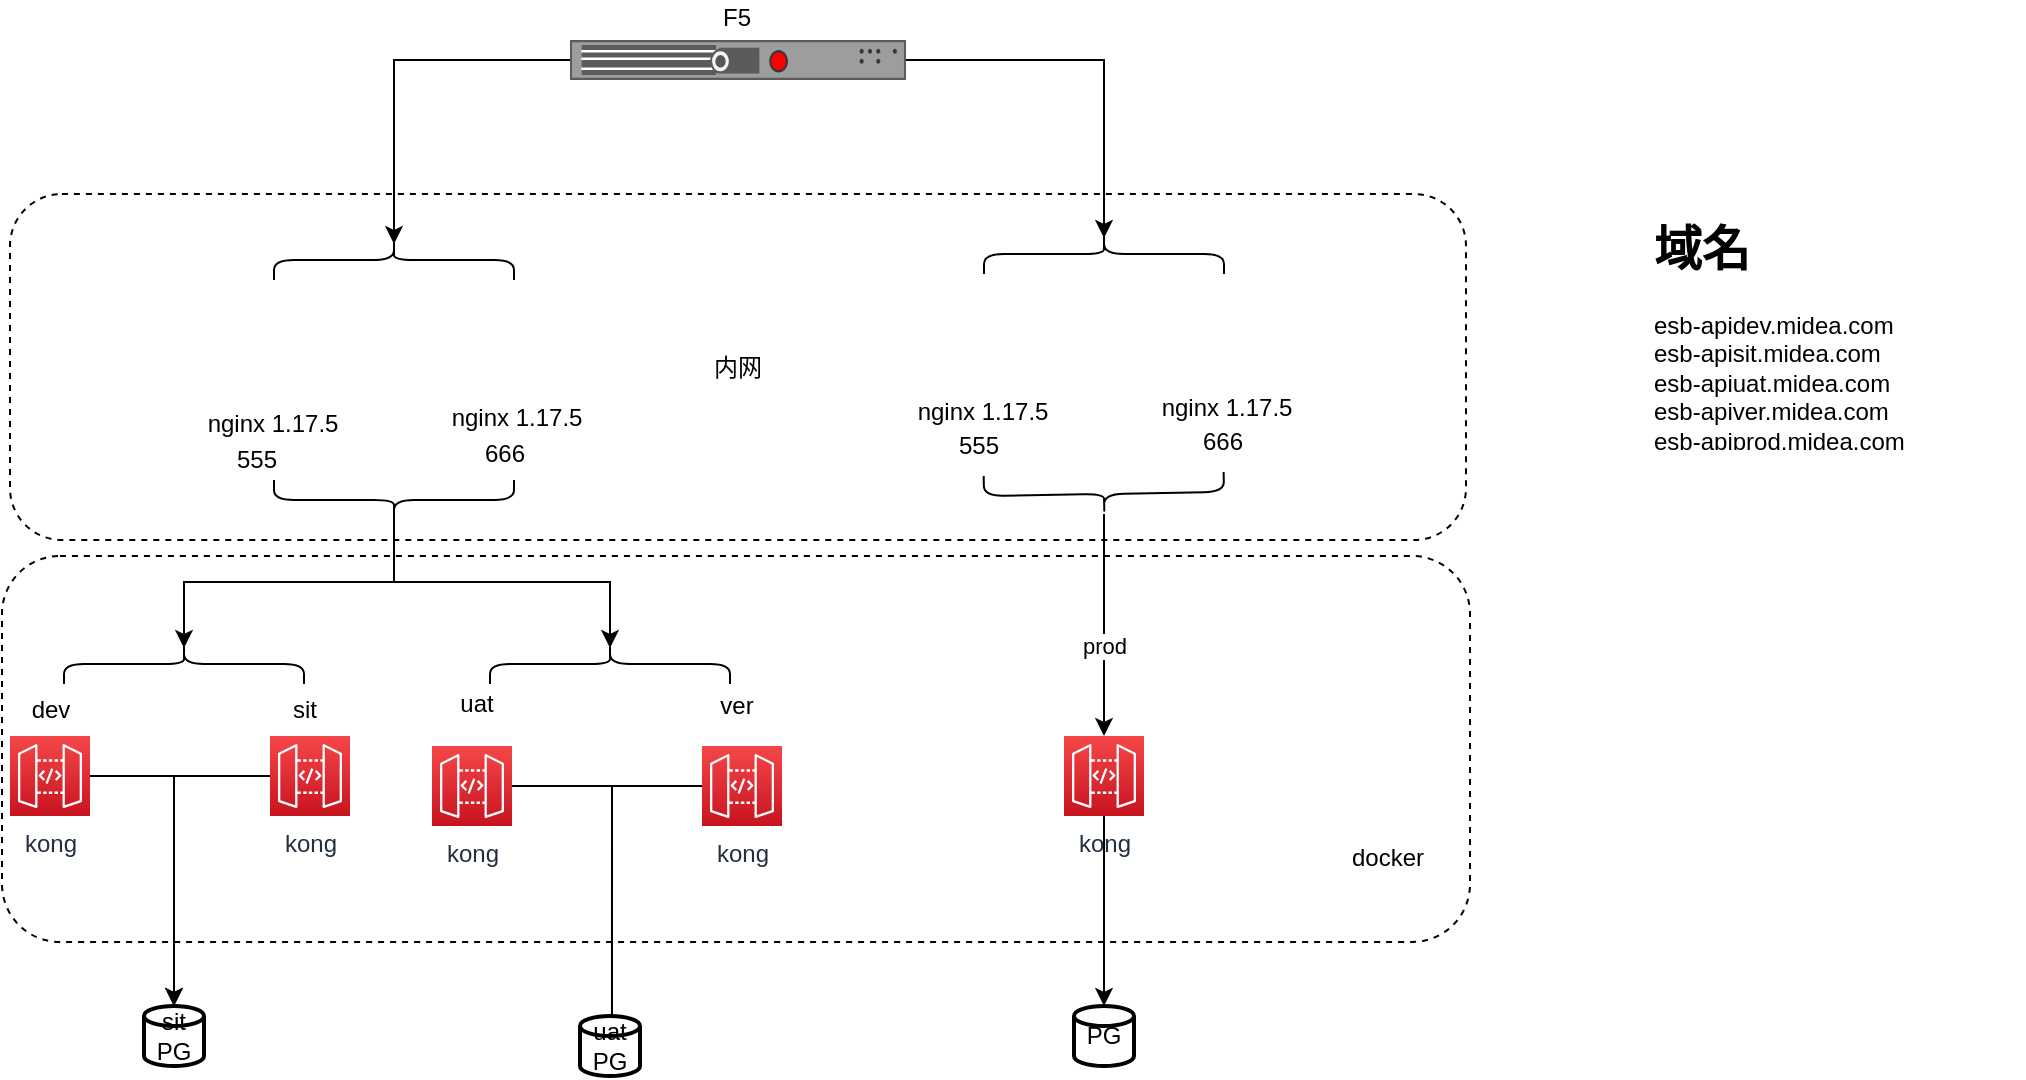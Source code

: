 <mxfile version="14.8.3" type="github">
  <diagram id="kduv379LIr5jAOSpMAY8" name="Page-1">
    <mxGraphModel dx="1426" dy="724" grid="0" gridSize="10" guides="1" tooltips="1" connect="1" arrows="1" fold="1" page="1" pageScale="1" pageWidth="827" pageHeight="1169" math="0" shadow="0">
      <root>
        <mxCell id="0" />
        <mxCell id="1" parent="0" />
        <mxCell id="7TP2NFPiy9ONUSQoUl90-53" style="edgeStyle=orthogonalEdgeStyle;rounded=0;orthogonalLoop=1;jettySize=auto;html=1;entryX=0.1;entryY=0.5;entryDx=0;entryDy=0;entryPerimeter=0;" edge="1" parent="1" source="IUY-bVCzfTj49yKa2Lh3-29" target="7TP2NFPiy9ONUSQoUl90-21">
          <mxGeometry relative="1" as="geometry" />
        </mxCell>
        <mxCell id="7TP2NFPiy9ONUSQoUl90-64" style="edgeStyle=orthogonalEdgeStyle;rounded=0;orthogonalLoop=1;jettySize=auto;html=1;entryX=0.1;entryY=0.5;entryDx=0;entryDy=0;entryPerimeter=0;" edge="1" parent="1" source="IUY-bVCzfTj49yKa2Lh3-29" target="7TP2NFPiy9ONUSQoUl90-19">
          <mxGeometry relative="1" as="geometry" />
        </mxCell>
        <mxCell id="IUY-bVCzfTj49yKa2Lh3-29" value="" style="strokeColor=#666666;html=1;labelPosition=right;align=left;spacingLeft=15;shadow=0;dashed=0;outlineConnect=0;shape=mxgraph.rack.f5.arx_500;" parent="1" vertex="1">
          <mxGeometry x="320" y="20" width="168" height="20" as="geometry" />
        </mxCell>
        <mxCell id="IUY-bVCzfTj49yKa2Lh3-38" style="edgeStyle=orthogonalEdgeStyle;rounded=0;orthogonalLoop=1;jettySize=auto;html=1;" parent="1" source="IUY-bVCzfTj49yKa2Lh3-35" target="IUY-bVCzfTj49yKa2Lh3-37" edge="1">
          <mxGeometry relative="1" as="geometry" />
        </mxCell>
        <mxCell id="IUY-bVCzfTj49yKa2Lh3-35" value="kong" style="points=[[0,0,0],[0.25,0,0],[0.5,0,0],[0.75,0,0],[1,0,0],[0,1,0],[0.25,1,0],[0.5,1,0],[0.75,1,0],[1,1,0],[0,0.25,0],[0,0.5,0],[0,0.75,0],[1,0.25,0],[1,0.5,0],[1,0.75,0]];outlineConnect=0;fontColor=#232F3E;gradientColor=#F54749;gradientDirection=north;fillColor=#C7131F;strokeColor=#ffffff;dashed=0;verticalLabelPosition=bottom;verticalAlign=top;align=center;html=1;fontSize=12;fontStyle=0;aspect=fixed;shape=mxgraph.aws4.resourceIcon;resIcon=mxgraph.aws4.api_gateway;" parent="1" vertex="1">
          <mxGeometry x="567" y="368" width="40" height="40" as="geometry" />
        </mxCell>
        <mxCell id="IUY-bVCzfTj49yKa2Lh3-37" value="PG" style="strokeWidth=2;html=1;shape=mxgraph.flowchart.database;whiteSpace=wrap;" parent="1" vertex="1">
          <mxGeometry x="572" y="503" width="30" height="30" as="geometry" />
        </mxCell>
        <mxCell id="IUY-bVCzfTj49yKa2Lh3-46" value="nginx 1.17.5" style="shape=image;html=1;verticalAlign=top;verticalLabelPosition=bottom;labelBackgroundColor=#ffffff;imageAspect=0;aspect=fixed;image=https://cdn4.iconfinder.com/data/icons/logos-brands-5/24/nginx-128.png" parent="1" vertex="1">
          <mxGeometry x="278" y="165" width="30" height="30" as="geometry" />
        </mxCell>
        <mxCell id="IUY-bVCzfTj49yKa2Lh3-47" value="nginx 1.17.5" style="shape=image;html=1;verticalAlign=top;verticalLabelPosition=bottom;labelBackgroundColor=#ffffff;imageAspect=0;aspect=fixed;image=https://cdn4.iconfinder.com/data/icons/logos-brands-5/24/nginx-128.png" parent="1" vertex="1">
          <mxGeometry x="156" y="168" width="30" height="30" as="geometry" />
        </mxCell>
        <mxCell id="IUY-bVCzfTj49yKa2Lh3-48" value="nginx 1.17.5" style="shape=image;html=1;verticalAlign=top;verticalLabelPosition=bottom;labelBackgroundColor=#ffffff;imageAspect=0;aspect=fixed;image=https://cdn4.iconfinder.com/data/icons/logos-brands-5/24/nginx-128.png" parent="1" vertex="1">
          <mxGeometry x="511" y="162" width="30" height="30" as="geometry" />
        </mxCell>
        <mxCell id="IUY-bVCzfTj49yKa2Lh3-49" value="nginx 1.17.5" style="shape=image;html=1;verticalAlign=top;verticalLabelPosition=bottom;labelBackgroundColor=#ffffff;imageAspect=0;aspect=fixed;image=https://cdn4.iconfinder.com/data/icons/logos-brands-5/24/nginx-128.png" parent="1" vertex="1">
          <mxGeometry x="633" y="160" width="30" height="30" as="geometry" />
        </mxCell>
        <mxCell id="IUY-bVCzfTj49yKa2Lh3-63" style="edgeStyle=orthogonalEdgeStyle;rounded=0;orthogonalLoop=1;jettySize=auto;html=1;entryX=0.5;entryY=0;entryDx=0;entryDy=0;entryPerimeter=0;" parent="1" source="IUY-bVCzfTj49yKa2Lh3-50" target="IUY-bVCzfTj49yKa2Lh3-56" edge="1">
          <mxGeometry relative="1" as="geometry" />
        </mxCell>
        <mxCell id="IUY-bVCzfTj49yKa2Lh3-50" value="kong" style="points=[[0,0,0],[0.25,0,0],[0.5,0,0],[0.75,0,0],[1,0,0],[0,1,0],[0.25,1,0],[0.5,1,0],[0.75,1,0],[1,1,0],[0,0.25,0],[0,0.5,0],[0,0.75,0],[1,0.25,0],[1,0.5,0],[1,0.75,0]];outlineConnect=0;fontColor=#232F3E;gradientColor=#F54749;gradientDirection=north;fillColor=#C7131F;strokeColor=#ffffff;dashed=0;verticalLabelPosition=bottom;verticalAlign=top;align=center;html=1;fontSize=12;fontStyle=0;aspect=fixed;shape=mxgraph.aws4.resourceIcon;resIcon=mxgraph.aws4.api_gateway;" parent="1" vertex="1">
          <mxGeometry x="170" y="368" width="40" height="40" as="geometry" />
        </mxCell>
        <mxCell id="IUY-bVCzfTj49yKa2Lh3-62" style="edgeStyle=orthogonalEdgeStyle;rounded=0;orthogonalLoop=1;jettySize=auto;html=1;entryX=0.5;entryY=0;entryDx=0;entryDy=0;entryPerimeter=0;" parent="1" source="IUY-bVCzfTj49yKa2Lh3-51" target="IUY-bVCzfTj49yKa2Lh3-56" edge="1">
          <mxGeometry relative="1" as="geometry" />
        </mxCell>
        <mxCell id="IUY-bVCzfTj49yKa2Lh3-51" value="kong" style="points=[[0,0,0],[0.25,0,0],[0.5,0,0],[0.75,0,0],[1,0,0],[0,1,0],[0.25,1,0],[0.5,1,0],[0.75,1,0],[1,1,0],[0,0.25,0],[0,0.5,0],[0,0.75,0],[1,0.25,0],[1,0.5,0],[1,0.75,0]];outlineConnect=0;fontColor=#232F3E;gradientColor=#F54749;gradientDirection=north;fillColor=#C7131F;strokeColor=#ffffff;dashed=0;verticalLabelPosition=bottom;verticalAlign=top;align=center;html=1;fontSize=12;fontStyle=0;aspect=fixed;shape=mxgraph.aws4.resourceIcon;resIcon=mxgraph.aws4.api_gateway;" parent="1" vertex="1">
          <mxGeometry x="40" y="368" width="40" height="40" as="geometry" />
        </mxCell>
        <mxCell id="IUY-bVCzfTj49yKa2Lh3-60" style="edgeStyle=orthogonalEdgeStyle;rounded=0;orthogonalLoop=1;jettySize=auto;html=1;entryX=0.533;entryY=0.333;entryDx=0;entryDy=0;entryPerimeter=0;" parent="1" source="IUY-bVCzfTj49yKa2Lh3-52" target="IUY-bVCzfTj49yKa2Lh3-57" edge="1">
          <mxGeometry relative="1" as="geometry" />
        </mxCell>
        <mxCell id="IUY-bVCzfTj49yKa2Lh3-52" value="kong" style="points=[[0,0,0],[0.25,0,0],[0.5,0,0],[0.75,0,0],[1,0,0],[0,1,0],[0.25,1,0],[0.5,1,0],[0.75,1,0],[1,1,0],[0,0.25,0],[0,0.5,0],[0,0.75,0],[1,0.25,0],[1,0.5,0],[1,0.75,0]];outlineConnect=0;fontColor=#232F3E;gradientColor=#F54749;gradientDirection=north;fillColor=#C7131F;strokeColor=#ffffff;dashed=0;verticalLabelPosition=bottom;verticalAlign=top;align=center;html=1;fontSize=12;fontStyle=0;aspect=fixed;shape=mxgraph.aws4.resourceIcon;resIcon=mxgraph.aws4.api_gateway;" parent="1" vertex="1">
          <mxGeometry x="251" y="373" width="40" height="40" as="geometry" />
        </mxCell>
        <mxCell id="7TP2NFPiy9ONUSQoUl90-55" style="edgeStyle=orthogonalEdgeStyle;rounded=0;orthogonalLoop=1;jettySize=auto;html=1;entryX=0.533;entryY=0.633;entryDx=0;entryDy=0;entryPerimeter=0;" edge="1" parent="1" source="IUY-bVCzfTj49yKa2Lh3-53" target="IUY-bVCzfTj49yKa2Lh3-57">
          <mxGeometry relative="1" as="geometry" />
        </mxCell>
        <mxCell id="IUY-bVCzfTj49yKa2Lh3-53" value="kong" style="points=[[0,0,0],[0.25,0,0],[0.5,0,0],[0.75,0,0],[1,0,0],[0,1,0],[0.25,1,0],[0.5,1,0],[0.75,1,0],[1,1,0],[0,0.25,0],[0,0.5,0],[0,0.75,0],[1,0.25,0],[1,0.5,0],[1,0.75,0]];outlineConnect=0;fontColor=#232F3E;gradientColor=#F54749;gradientDirection=north;fillColor=#C7131F;strokeColor=#ffffff;dashed=0;verticalLabelPosition=bottom;verticalAlign=top;align=center;html=1;fontSize=12;fontStyle=0;aspect=fixed;shape=mxgraph.aws4.resourceIcon;resIcon=mxgraph.aws4.api_gateway;" parent="1" vertex="1">
          <mxGeometry x="386" y="373" width="40" height="40" as="geometry" />
        </mxCell>
        <mxCell id="IUY-bVCzfTj49yKa2Lh3-56" value="sit&lt;br&gt;PG" style="strokeWidth=2;html=1;shape=mxgraph.flowchart.database;whiteSpace=wrap;" parent="1" vertex="1">
          <mxGeometry x="107" y="503" width="30" height="30" as="geometry" />
        </mxCell>
        <mxCell id="IUY-bVCzfTj49yKa2Lh3-57" value="uat&lt;br&gt;PG" style="strokeWidth=2;html=1;shape=mxgraph.flowchart.database;whiteSpace=wrap;" parent="1" vertex="1">
          <mxGeometry x="325" y="508" width="30" height="30" as="geometry" />
        </mxCell>
        <mxCell id="7TP2NFPiy9ONUSQoUl90-58" style="edgeStyle=orthogonalEdgeStyle;rounded=0;orthogonalLoop=1;jettySize=auto;html=1;entryX=0.1;entryY=0.5;entryDx=0;entryDy=0;entryPerimeter=0;" edge="1" parent="1" source="7TP2NFPiy9ONUSQoUl90-18" target="7TP2NFPiy9ONUSQoUl90-56">
          <mxGeometry relative="1" as="geometry" />
        </mxCell>
        <mxCell id="7TP2NFPiy9ONUSQoUl90-63" style="edgeStyle=orthogonalEdgeStyle;rounded=0;orthogonalLoop=1;jettySize=auto;html=1;exitX=0.1;exitY=0.5;exitDx=0;exitDy=0;exitPerimeter=0;entryX=0.1;entryY=0.5;entryDx=0;entryDy=0;entryPerimeter=0;" edge="1" parent="1" source="7TP2NFPiy9ONUSQoUl90-18" target="7TP2NFPiy9ONUSQoUl90-57">
          <mxGeometry relative="1" as="geometry" />
        </mxCell>
        <mxCell id="7TP2NFPiy9ONUSQoUl90-18" value="" style="shape=curlyBracket;whiteSpace=wrap;html=1;rounded=1;flipH=1;rotation=90;" vertex="1" parent="1">
          <mxGeometry x="222" y="190" width="20" height="120" as="geometry" />
        </mxCell>
        <mxCell id="7TP2NFPiy9ONUSQoUl90-19" value="" style="shape=curlyBracket;whiteSpace=wrap;html=1;rounded=1;flipH=1;rotation=-90;" vertex="1" parent="1">
          <mxGeometry x="222" y="70" width="20" height="120" as="geometry" />
        </mxCell>
        <mxCell id="7TP2NFPiy9ONUSQoUl90-51" style="edgeStyle=orthogonalEdgeStyle;rounded=0;orthogonalLoop=1;jettySize=auto;html=1;" edge="1" parent="1" source="7TP2NFPiy9ONUSQoUl90-20" target="IUY-bVCzfTj49yKa2Lh3-35">
          <mxGeometry relative="1" as="geometry" />
        </mxCell>
        <mxCell id="7TP2NFPiy9ONUSQoUl90-78" value="prod" style="edgeLabel;html=1;align=center;verticalAlign=middle;resizable=0;points=[];" vertex="1" connectable="0" parent="7TP2NFPiy9ONUSQoUl90-51">
          <mxGeometry x="0.189" relative="1" as="geometry">
            <mxPoint as="offset" />
          </mxGeometry>
        </mxCell>
        <mxCell id="7TP2NFPiy9ONUSQoUl90-20" value="" style="shape=curlyBracket;whiteSpace=wrap;html=1;rounded=1;flipH=1;rotation=89;" vertex="1" parent="1">
          <mxGeometry x="577" y="187" width="20" height="120" as="geometry" />
        </mxCell>
        <mxCell id="7TP2NFPiy9ONUSQoUl90-21" value="" style="shape=curlyBracket;whiteSpace=wrap;html=1;rounded=1;direction=south;" vertex="1" parent="1">
          <mxGeometry x="527" y="117" width="120" height="20" as="geometry" />
        </mxCell>
        <mxCell id="7TP2NFPiy9ONUSQoUl90-49" value="555" style="text;html=1;align=center;verticalAlign=middle;resizable=0;points=[];autosize=1;strokeColor=none;" vertex="1" parent="1">
          <mxGeometry x="509" y="214" width="30" height="18" as="geometry" />
        </mxCell>
        <mxCell id="7TP2NFPiy9ONUSQoUl90-50" value="666" style="text;html=1;align=center;verticalAlign=middle;resizable=0;points=[];autosize=1;strokeColor=none;" vertex="1" parent="1">
          <mxGeometry x="631" y="212" width="30" height="18" as="geometry" />
        </mxCell>
        <mxCell id="7TP2NFPiy9ONUSQoUl90-56" value="" style="shape=curlyBracket;whiteSpace=wrap;html=1;rounded=1;rotation=90;" vertex="1" parent="1">
          <mxGeometry x="117" y="272" width="20" height="120" as="geometry" />
        </mxCell>
        <mxCell id="7TP2NFPiy9ONUSQoUl90-57" value="" style="shape=curlyBracket;whiteSpace=wrap;html=1;rounded=1;rotation=90;" vertex="1" parent="1">
          <mxGeometry x="330" y="272" width="20" height="120" as="geometry" />
        </mxCell>
        <mxCell id="7TP2NFPiy9ONUSQoUl90-66" value="555" style="text;html=1;align=center;verticalAlign=middle;resizable=0;points=[];autosize=1;strokeColor=none;" vertex="1" parent="1">
          <mxGeometry x="148" y="221" width="30" height="18" as="geometry" />
        </mxCell>
        <mxCell id="7TP2NFPiy9ONUSQoUl90-67" value="666" style="text;html=1;align=center;verticalAlign=middle;resizable=0;points=[];autosize=1;strokeColor=none;" vertex="1" parent="1">
          <mxGeometry x="272" y="218" width="30" height="18" as="geometry" />
        </mxCell>
        <mxCell id="7TP2NFPiy9ONUSQoUl90-70" value="内网" style="rounded=1;whiteSpace=wrap;html=1;dashed=1;fillColor=none;" vertex="1" parent="1">
          <mxGeometry x="40" y="97" width="728" height="173" as="geometry" />
        </mxCell>
        <mxCell id="7TP2NFPiy9ONUSQoUl90-72" value="docker" style="text;html=1;strokeColor=none;fillColor=none;align=center;verticalAlign=middle;whiteSpace=wrap;rounded=0;dashed=1;" vertex="1" parent="1">
          <mxGeometry x="709" y="419" width="40" height="20" as="geometry" />
        </mxCell>
        <mxCell id="7TP2NFPiy9ONUSQoUl90-73" value="dev" style="text;html=1;align=center;verticalAlign=middle;resizable=0;points=[];autosize=1;strokeColor=none;" vertex="1" parent="1">
          <mxGeometry x="45.5" y="346" width="29" height="18" as="geometry" />
        </mxCell>
        <mxCell id="7TP2NFPiy9ONUSQoUl90-74" value="sit" style="text;html=1;align=center;verticalAlign=middle;resizable=0;points=[];autosize=1;strokeColor=none;" vertex="1" parent="1">
          <mxGeometry x="176" y="346" width="22" height="18" as="geometry" />
        </mxCell>
        <mxCell id="7TP2NFPiy9ONUSQoUl90-75" value="uat" style="text;html=1;align=center;verticalAlign=middle;resizable=0;points=[];autosize=1;strokeColor=none;" vertex="1" parent="1">
          <mxGeometry x="259" y="343" width="27" height="18" as="geometry" />
        </mxCell>
        <mxCell id="7TP2NFPiy9ONUSQoUl90-76" value="ver" style="text;html=1;align=center;verticalAlign=middle;resizable=0;points=[];autosize=1;strokeColor=none;" vertex="1" parent="1">
          <mxGeometry x="389" y="344" width="27" height="18" as="geometry" />
        </mxCell>
        <mxCell id="7TP2NFPiy9ONUSQoUl90-79" value="" style="rounded=1;whiteSpace=wrap;html=1;dashed=1;fillColor=none;" vertex="1" parent="1">
          <mxGeometry x="36" y="278" width="734" height="193" as="geometry" />
        </mxCell>
        <mxCell id="7TP2NFPiy9ONUSQoUl90-80" value="F5" style="text;html=1;align=center;verticalAlign=middle;resizable=0;points=[];autosize=1;strokeColor=none;" vertex="1" parent="1">
          <mxGeometry x="391" width="24" height="18" as="geometry" />
        </mxCell>
        <mxCell id="7TP2NFPiy9ONUSQoUl90-81" value="&lt;h1&gt;域名&lt;/h1&gt;&lt;div&gt;esb-apidev.midea.com&lt;/div&gt;&lt;div&gt;esb-apisit.midea.com&lt;br&gt;&lt;/div&gt;&lt;div&gt;esb-apiuat.midea.com&lt;br&gt;&lt;/div&gt;&lt;div&gt;esb-apiver.midea.com&lt;br&gt;&lt;/div&gt;&lt;div&gt;esb-apiprod.midea.com&lt;br&gt;&lt;/div&gt;" style="text;html=1;strokeColor=none;fillColor=none;spacing=5;spacingTop=-20;whiteSpace=wrap;overflow=hidden;rounded=0;dashed=1;" vertex="1" parent="1">
          <mxGeometry x="857" y="105" width="190" height="120" as="geometry" />
        </mxCell>
      </root>
    </mxGraphModel>
  </diagram>
</mxfile>
